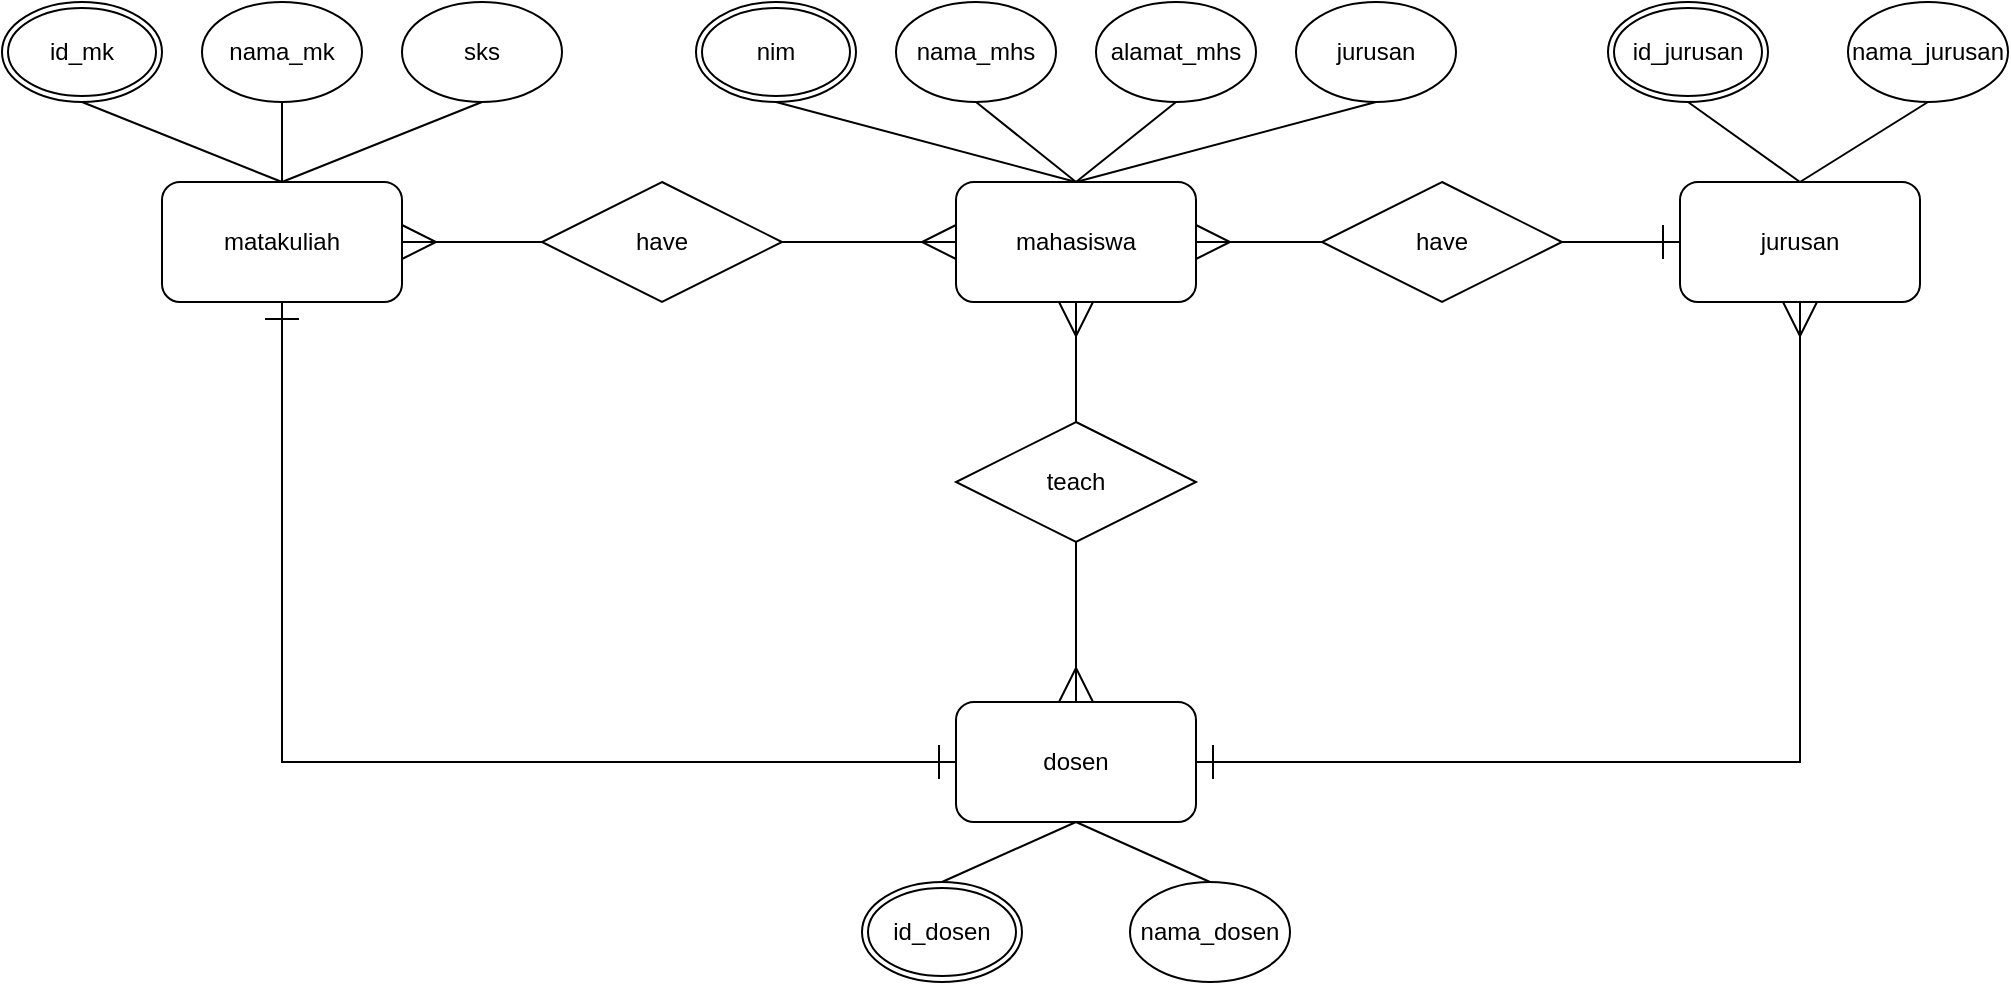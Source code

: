 <mxfile version="21.2.8" type="device">
  <diagram name="Page-1" id="aSoGBLzjzc4ezi1KXbFp">
    <mxGraphModel dx="909" dy="692" grid="1" gridSize="10" guides="1" tooltips="1" connect="1" arrows="1" fold="1" page="1" pageScale="1" pageWidth="850" pageHeight="1100" math="0" shadow="0">
      <root>
        <mxCell id="0" />
        <mxCell id="1" parent="0" />
        <mxCell id="-DmHzCtMdIsf1Z5lLzF8-64" style="edgeStyle=orthogonalEdgeStyle;rounded=0;orthogonalLoop=1;jettySize=auto;html=1;exitX=1;exitY=0.5;exitDx=0;exitDy=0;endArrow=ERone;endFill=0;startArrow=none;startFill=0;endSize=15;startSize=15;" edge="1" parent="1" source="-DmHzCtMdIsf1Z5lLzF8-73" target="-DmHzCtMdIsf1Z5lLzF8-45">
          <mxGeometry relative="1" as="geometry">
            <mxPoint x="1139" y="340" as="sourcePoint" />
          </mxGeometry>
        </mxCell>
        <mxCell id="-DmHzCtMdIsf1Z5lLzF8-70" style="edgeStyle=orthogonalEdgeStyle;rounded=0;orthogonalLoop=1;jettySize=auto;html=1;exitX=0;exitY=0.5;exitDx=0;exitDy=0;endArrow=ERmany;endFill=0;endSize=15;startSize=15;startArrow=none;startFill=0;" edge="1" parent="1" source="-DmHzCtMdIsf1Z5lLzF8-71" target="-DmHzCtMdIsf1Z5lLzF8-51">
          <mxGeometry relative="1" as="geometry" />
        </mxCell>
        <mxCell id="-DmHzCtMdIsf1Z5lLzF8-1" value="mahasiswa" style="rounded=1;whiteSpace=wrap;html=1;" vertex="1" parent="1">
          <mxGeometry x="787" y="310" width="120" height="60" as="geometry" />
        </mxCell>
        <mxCell id="-DmHzCtMdIsf1Z5lLzF8-3" value="nama_mhs" style="ellipse;whiteSpace=wrap;html=1;" vertex="1" parent="1">
          <mxGeometry x="757" y="220" width="80" height="50" as="geometry" />
        </mxCell>
        <mxCell id="-DmHzCtMdIsf1Z5lLzF8-4" value="alamat_mhs" style="ellipse;whiteSpace=wrap;html=1;" vertex="1" parent="1">
          <mxGeometry x="857" y="220" width="80" height="50" as="geometry" />
        </mxCell>
        <mxCell id="-DmHzCtMdIsf1Z5lLzF8-5" value="jurusan" style="ellipse;whiteSpace=wrap;html=1;" vertex="1" parent="1">
          <mxGeometry x="957" y="220" width="80" height="50" as="geometry" />
        </mxCell>
        <mxCell id="-DmHzCtMdIsf1Z5lLzF8-38" value="" style="endArrow=none;html=1;rounded=0;entryX=0.5;entryY=1;entryDx=0;entryDy=0;exitX=0.5;exitY=0;exitDx=0;exitDy=0;" edge="1" parent="1" source="-DmHzCtMdIsf1Z5lLzF8-1">
          <mxGeometry width="50" height="50" relative="1" as="geometry">
            <mxPoint x="1027" y="570" as="sourcePoint" />
            <mxPoint x="697" y="270" as="targetPoint" />
          </mxGeometry>
        </mxCell>
        <mxCell id="-DmHzCtMdIsf1Z5lLzF8-39" value="" style="endArrow=none;html=1;rounded=0;entryX=0.5;entryY=1;entryDx=0;entryDy=0;" edge="1" parent="1" target="-DmHzCtMdIsf1Z5lLzF8-3">
          <mxGeometry width="50" height="50" relative="1" as="geometry">
            <mxPoint x="847" y="310" as="sourcePoint" />
            <mxPoint x="707" y="280" as="targetPoint" />
          </mxGeometry>
        </mxCell>
        <mxCell id="-DmHzCtMdIsf1Z5lLzF8-40" value="" style="endArrow=none;html=1;rounded=0;entryX=0.5;entryY=1;entryDx=0;entryDy=0;exitX=0.5;exitY=0;exitDx=0;exitDy=0;" edge="1" parent="1" source="-DmHzCtMdIsf1Z5lLzF8-1" target="-DmHzCtMdIsf1Z5lLzF8-4">
          <mxGeometry width="50" height="50" relative="1" as="geometry">
            <mxPoint x="857" y="320" as="sourcePoint" />
            <mxPoint x="807" y="280" as="targetPoint" />
          </mxGeometry>
        </mxCell>
        <mxCell id="-DmHzCtMdIsf1Z5lLzF8-41" value="" style="endArrow=none;html=1;rounded=0;entryX=0.5;entryY=1;entryDx=0;entryDy=0;exitX=0.5;exitY=0;exitDx=0;exitDy=0;" edge="1" parent="1" source="-DmHzCtMdIsf1Z5lLzF8-1" target="-DmHzCtMdIsf1Z5lLzF8-5">
          <mxGeometry width="50" height="50" relative="1" as="geometry">
            <mxPoint x="857" y="320" as="sourcePoint" />
            <mxPoint x="907" y="280" as="targetPoint" />
          </mxGeometry>
        </mxCell>
        <mxCell id="-DmHzCtMdIsf1Z5lLzF8-69" value="" style="rounded=0;orthogonalLoop=1;jettySize=auto;html=1;endArrow=none;endFill=0;exitX=0.5;exitY=1;exitDx=0;exitDy=0;entryX=0.5;entryY=0;entryDx=0;entryDy=0;" edge="1" parent="1" source="-DmHzCtMdIsf1Z5lLzF8-42" target="-DmHzCtMdIsf1Z5lLzF8-68">
          <mxGeometry relative="1" as="geometry" />
        </mxCell>
        <mxCell id="-DmHzCtMdIsf1Z5lLzF8-75" style="edgeStyle=orthogonalEdgeStyle;rounded=0;orthogonalLoop=1;jettySize=auto;html=1;exitX=0;exitY=0.5;exitDx=0;exitDy=0;entryX=0.5;entryY=1;entryDx=0;entryDy=0;startArrow=ERone;startFill=0;endArrow=ERone;endFill=0;endSize=15;startSize=15;" edge="1" parent="1" source="-DmHzCtMdIsf1Z5lLzF8-42" target="-DmHzCtMdIsf1Z5lLzF8-51">
          <mxGeometry relative="1" as="geometry">
            <mxPoint x="530" y="450" as="targetPoint" />
          </mxGeometry>
        </mxCell>
        <mxCell id="-DmHzCtMdIsf1Z5lLzF8-76" style="edgeStyle=orthogonalEdgeStyle;rounded=0;orthogonalLoop=1;jettySize=auto;html=1;exitX=1;exitY=0.5;exitDx=0;exitDy=0;entryX=0.5;entryY=1;entryDx=0;entryDy=0;endArrow=ERmany;endFill=0;startArrow=ERone;startFill=0;endSize=15;startSize=15;" edge="1" parent="1" source="-DmHzCtMdIsf1Z5lLzF8-42" target="-DmHzCtMdIsf1Z5lLzF8-45">
          <mxGeometry relative="1" as="geometry" />
        </mxCell>
        <mxCell id="-DmHzCtMdIsf1Z5lLzF8-42" value="dosen" style="rounded=1;whiteSpace=wrap;html=1;" vertex="1" parent="1">
          <mxGeometry x="787" y="570" width="120" height="60" as="geometry" />
        </mxCell>
        <mxCell id="-DmHzCtMdIsf1Z5lLzF8-43" value="nama_dosen" style="ellipse;whiteSpace=wrap;html=1;" vertex="1" parent="1">
          <mxGeometry x="874" y="660" width="80" height="50" as="geometry" />
        </mxCell>
        <mxCell id="-DmHzCtMdIsf1Z5lLzF8-44" value="" style="endArrow=none;html=1;rounded=0;entryX=0.5;entryY=0;entryDx=0;entryDy=0;exitX=0.5;exitY=1;exitDx=0;exitDy=0;" edge="1" parent="1" target="-DmHzCtMdIsf1Z5lLzF8-43" source="-DmHzCtMdIsf1Z5lLzF8-42">
          <mxGeometry width="50" height="50" relative="1" as="geometry">
            <mxPoint x="847" y="570" as="sourcePoint" />
            <mxPoint x="1077" y="780" as="targetPoint" />
          </mxGeometry>
        </mxCell>
        <mxCell id="-DmHzCtMdIsf1Z5lLzF8-45" value="jurusan" style="rounded=1;whiteSpace=wrap;html=1;" vertex="1" parent="1">
          <mxGeometry x="1149" y="310" width="120" height="60" as="geometry" />
        </mxCell>
        <mxCell id="-DmHzCtMdIsf1Z5lLzF8-57" style="rounded=0;orthogonalLoop=1;jettySize=auto;html=1;exitX=0.5;exitY=1;exitDx=0;exitDy=0;entryX=0.5;entryY=0;entryDx=0;entryDy=0;endArrow=none;endFill=0;" edge="1" parent="1" source="-DmHzCtMdIsf1Z5lLzF8-66" target="-DmHzCtMdIsf1Z5lLzF8-45">
          <mxGeometry relative="1" as="geometry">
            <mxPoint x="1309" y="255" as="sourcePoint" />
          </mxGeometry>
        </mxCell>
        <mxCell id="-DmHzCtMdIsf1Z5lLzF8-50" value="nama_jurusan" style="ellipse;whiteSpace=wrap;html=1;" vertex="1" parent="1">
          <mxGeometry x="1233" y="220" width="80" height="50" as="geometry" />
        </mxCell>
        <mxCell id="-DmHzCtMdIsf1Z5lLzF8-59" style="rounded=0;orthogonalLoop=1;jettySize=auto;html=1;exitX=0.5;exitY=0;exitDx=0;exitDy=0;entryX=0.5;entryY=1;entryDx=0;entryDy=0;endArrow=none;endFill=0;" edge="1" parent="1" source="-DmHzCtMdIsf1Z5lLzF8-51" target="-DmHzCtMdIsf1Z5lLzF8-67">
          <mxGeometry relative="1" as="geometry">
            <mxPoint x="350" y="410" as="targetPoint" />
          </mxGeometry>
        </mxCell>
        <mxCell id="-DmHzCtMdIsf1Z5lLzF8-51" value="matakuliah" style="rounded=1;whiteSpace=wrap;html=1;" vertex="1" parent="1">
          <mxGeometry x="390" y="310" width="120" height="60" as="geometry" />
        </mxCell>
        <mxCell id="-DmHzCtMdIsf1Z5lLzF8-53" value="nama_mk" style="ellipse;whiteSpace=wrap;html=1;" vertex="1" parent="1">
          <mxGeometry x="410" y="220" width="80" height="50" as="geometry" />
        </mxCell>
        <mxCell id="-DmHzCtMdIsf1Z5lLzF8-54" value="sks" style="ellipse;whiteSpace=wrap;html=1;" vertex="1" parent="1">
          <mxGeometry x="510" y="220" width="80" height="50" as="geometry" />
        </mxCell>
        <mxCell id="-DmHzCtMdIsf1Z5lLzF8-56" value="" style="endArrow=ERmany;html=1;rounded=0;entryX=0.5;entryY=1;entryDx=0;entryDy=0;exitX=0.5;exitY=0;exitDx=0;exitDy=0;jumpStyle=none;startArrow=none;startFill=0;endFill=0;strokeWidth=1;targetPerimeterSpacing=0;startSize=15;endSize=15;" edge="1" parent="1" source="-DmHzCtMdIsf1Z5lLzF8-62" target="-DmHzCtMdIsf1Z5lLzF8-1">
          <mxGeometry width="50" height="50" relative="1" as="geometry">
            <mxPoint x="1027" y="600" as="sourcePoint" />
            <mxPoint x="1077" y="550" as="targetPoint" />
          </mxGeometry>
        </mxCell>
        <mxCell id="-DmHzCtMdIsf1Z5lLzF8-58" style="rounded=0;orthogonalLoop=1;jettySize=auto;html=1;exitX=0.5;exitY=1;exitDx=0;exitDy=0;entryX=0.5;entryY=0;entryDx=0;entryDy=0;endArrow=none;endFill=0;" edge="1" parent="1" source="-DmHzCtMdIsf1Z5lLzF8-50" target="-DmHzCtMdIsf1Z5lLzF8-45">
          <mxGeometry relative="1" as="geometry">
            <mxPoint x="1319" y="265" as="sourcePoint" />
            <mxPoint x="1279" y="350" as="targetPoint" />
          </mxGeometry>
        </mxCell>
        <mxCell id="-DmHzCtMdIsf1Z5lLzF8-60" style="rounded=0;orthogonalLoop=1;jettySize=auto;html=1;endArrow=none;endFill=0;" edge="1" parent="1">
          <mxGeometry relative="1" as="geometry">
            <mxPoint x="450" y="310" as="sourcePoint" />
            <mxPoint x="450" y="270" as="targetPoint" />
          </mxGeometry>
        </mxCell>
        <mxCell id="-DmHzCtMdIsf1Z5lLzF8-61" style="rounded=0;orthogonalLoop=1;jettySize=auto;html=1;exitX=0.5;exitY=0;exitDx=0;exitDy=0;entryX=0.5;entryY=1;entryDx=0;entryDy=0;endArrow=none;endFill=0;" edge="1" parent="1" source="-DmHzCtMdIsf1Z5lLzF8-51" target="-DmHzCtMdIsf1Z5lLzF8-54">
          <mxGeometry relative="1" as="geometry">
            <mxPoint x="460" y="380" as="sourcePoint" />
            <mxPoint x="360" y="420" as="targetPoint" />
          </mxGeometry>
        </mxCell>
        <mxCell id="-DmHzCtMdIsf1Z5lLzF8-63" value="" style="endArrow=none;html=1;rounded=0;entryX=0.5;entryY=1;entryDx=0;entryDy=0;exitX=0.5;exitY=0;exitDx=0;exitDy=0;jumpStyle=none;startArrow=ERmany;startFill=0;endFill=0;strokeWidth=1;targetPerimeterSpacing=0;startSize=15;endSize=15;" edge="1" parent="1" source="-DmHzCtMdIsf1Z5lLzF8-42" target="-DmHzCtMdIsf1Z5lLzF8-62">
          <mxGeometry width="50" height="50" relative="1" as="geometry">
            <mxPoint x="847" y="570" as="sourcePoint" />
            <mxPoint x="847" y="370" as="targetPoint" />
          </mxGeometry>
        </mxCell>
        <mxCell id="-DmHzCtMdIsf1Z5lLzF8-62" value="teach" style="shape=rhombus;perimeter=rhombusPerimeter;whiteSpace=wrap;html=1;align=center;" vertex="1" parent="1">
          <mxGeometry x="787" y="430" width="120" height="60" as="geometry" />
        </mxCell>
        <mxCell id="-DmHzCtMdIsf1Z5lLzF8-65" value="nim" style="ellipse;shape=doubleEllipse;margin=3;whiteSpace=wrap;html=1;align=center;" vertex="1" parent="1">
          <mxGeometry x="657" y="220" width="80" height="50" as="geometry" />
        </mxCell>
        <mxCell id="-DmHzCtMdIsf1Z5lLzF8-66" value="id_jurusan" style="ellipse;shape=doubleEllipse;margin=3;whiteSpace=wrap;html=1;align=center;" vertex="1" parent="1">
          <mxGeometry x="1113" y="220" width="80" height="50" as="geometry" />
        </mxCell>
        <mxCell id="-DmHzCtMdIsf1Z5lLzF8-67" value="id_mk" style="ellipse;shape=doubleEllipse;margin=3;whiteSpace=wrap;html=1;align=center;" vertex="1" parent="1">
          <mxGeometry x="310" y="220" width="80" height="50" as="geometry" />
        </mxCell>
        <mxCell id="-DmHzCtMdIsf1Z5lLzF8-68" value="id_dosen" style="ellipse;shape=doubleEllipse;margin=3;whiteSpace=wrap;html=1;align=center;" vertex="1" parent="1">
          <mxGeometry x="740" y="660" width="80" height="50" as="geometry" />
        </mxCell>
        <mxCell id="-DmHzCtMdIsf1Z5lLzF8-72" value="" style="edgeStyle=orthogonalEdgeStyle;rounded=0;orthogonalLoop=1;jettySize=auto;html=1;exitX=0;exitY=0.5;exitDx=0;exitDy=0;endArrow=none;endFill=0;endSize=15;startSize=15;startArrow=ERmany;startFill=0;" edge="1" parent="1" source="-DmHzCtMdIsf1Z5lLzF8-1" target="-DmHzCtMdIsf1Z5lLzF8-71">
          <mxGeometry relative="1" as="geometry">
            <mxPoint x="787" y="340" as="sourcePoint" />
            <mxPoint x="510" y="340" as="targetPoint" />
          </mxGeometry>
        </mxCell>
        <mxCell id="-DmHzCtMdIsf1Z5lLzF8-71" value="have" style="shape=rhombus;perimeter=rhombusPerimeter;whiteSpace=wrap;html=1;align=center;" vertex="1" parent="1">
          <mxGeometry x="580" y="310" width="120" height="60" as="geometry" />
        </mxCell>
        <mxCell id="-DmHzCtMdIsf1Z5lLzF8-74" value="" style="edgeStyle=orthogonalEdgeStyle;rounded=0;orthogonalLoop=1;jettySize=auto;html=1;exitX=1;exitY=0.5;exitDx=0;exitDy=0;endArrow=none;endFill=0;startArrow=ERmany;startFill=0;endSize=15;startSize=15;" edge="1" parent="1" source="-DmHzCtMdIsf1Z5lLzF8-1" target="-DmHzCtMdIsf1Z5lLzF8-73">
          <mxGeometry relative="1" as="geometry">
            <mxPoint x="907" y="340" as="sourcePoint" />
            <mxPoint x="1100" y="340" as="targetPoint" />
          </mxGeometry>
        </mxCell>
        <mxCell id="-DmHzCtMdIsf1Z5lLzF8-73" value="have" style="shape=rhombus;perimeter=rhombusPerimeter;whiteSpace=wrap;html=1;align=center;" vertex="1" parent="1">
          <mxGeometry x="970" y="310" width="120" height="60" as="geometry" />
        </mxCell>
      </root>
    </mxGraphModel>
  </diagram>
</mxfile>
